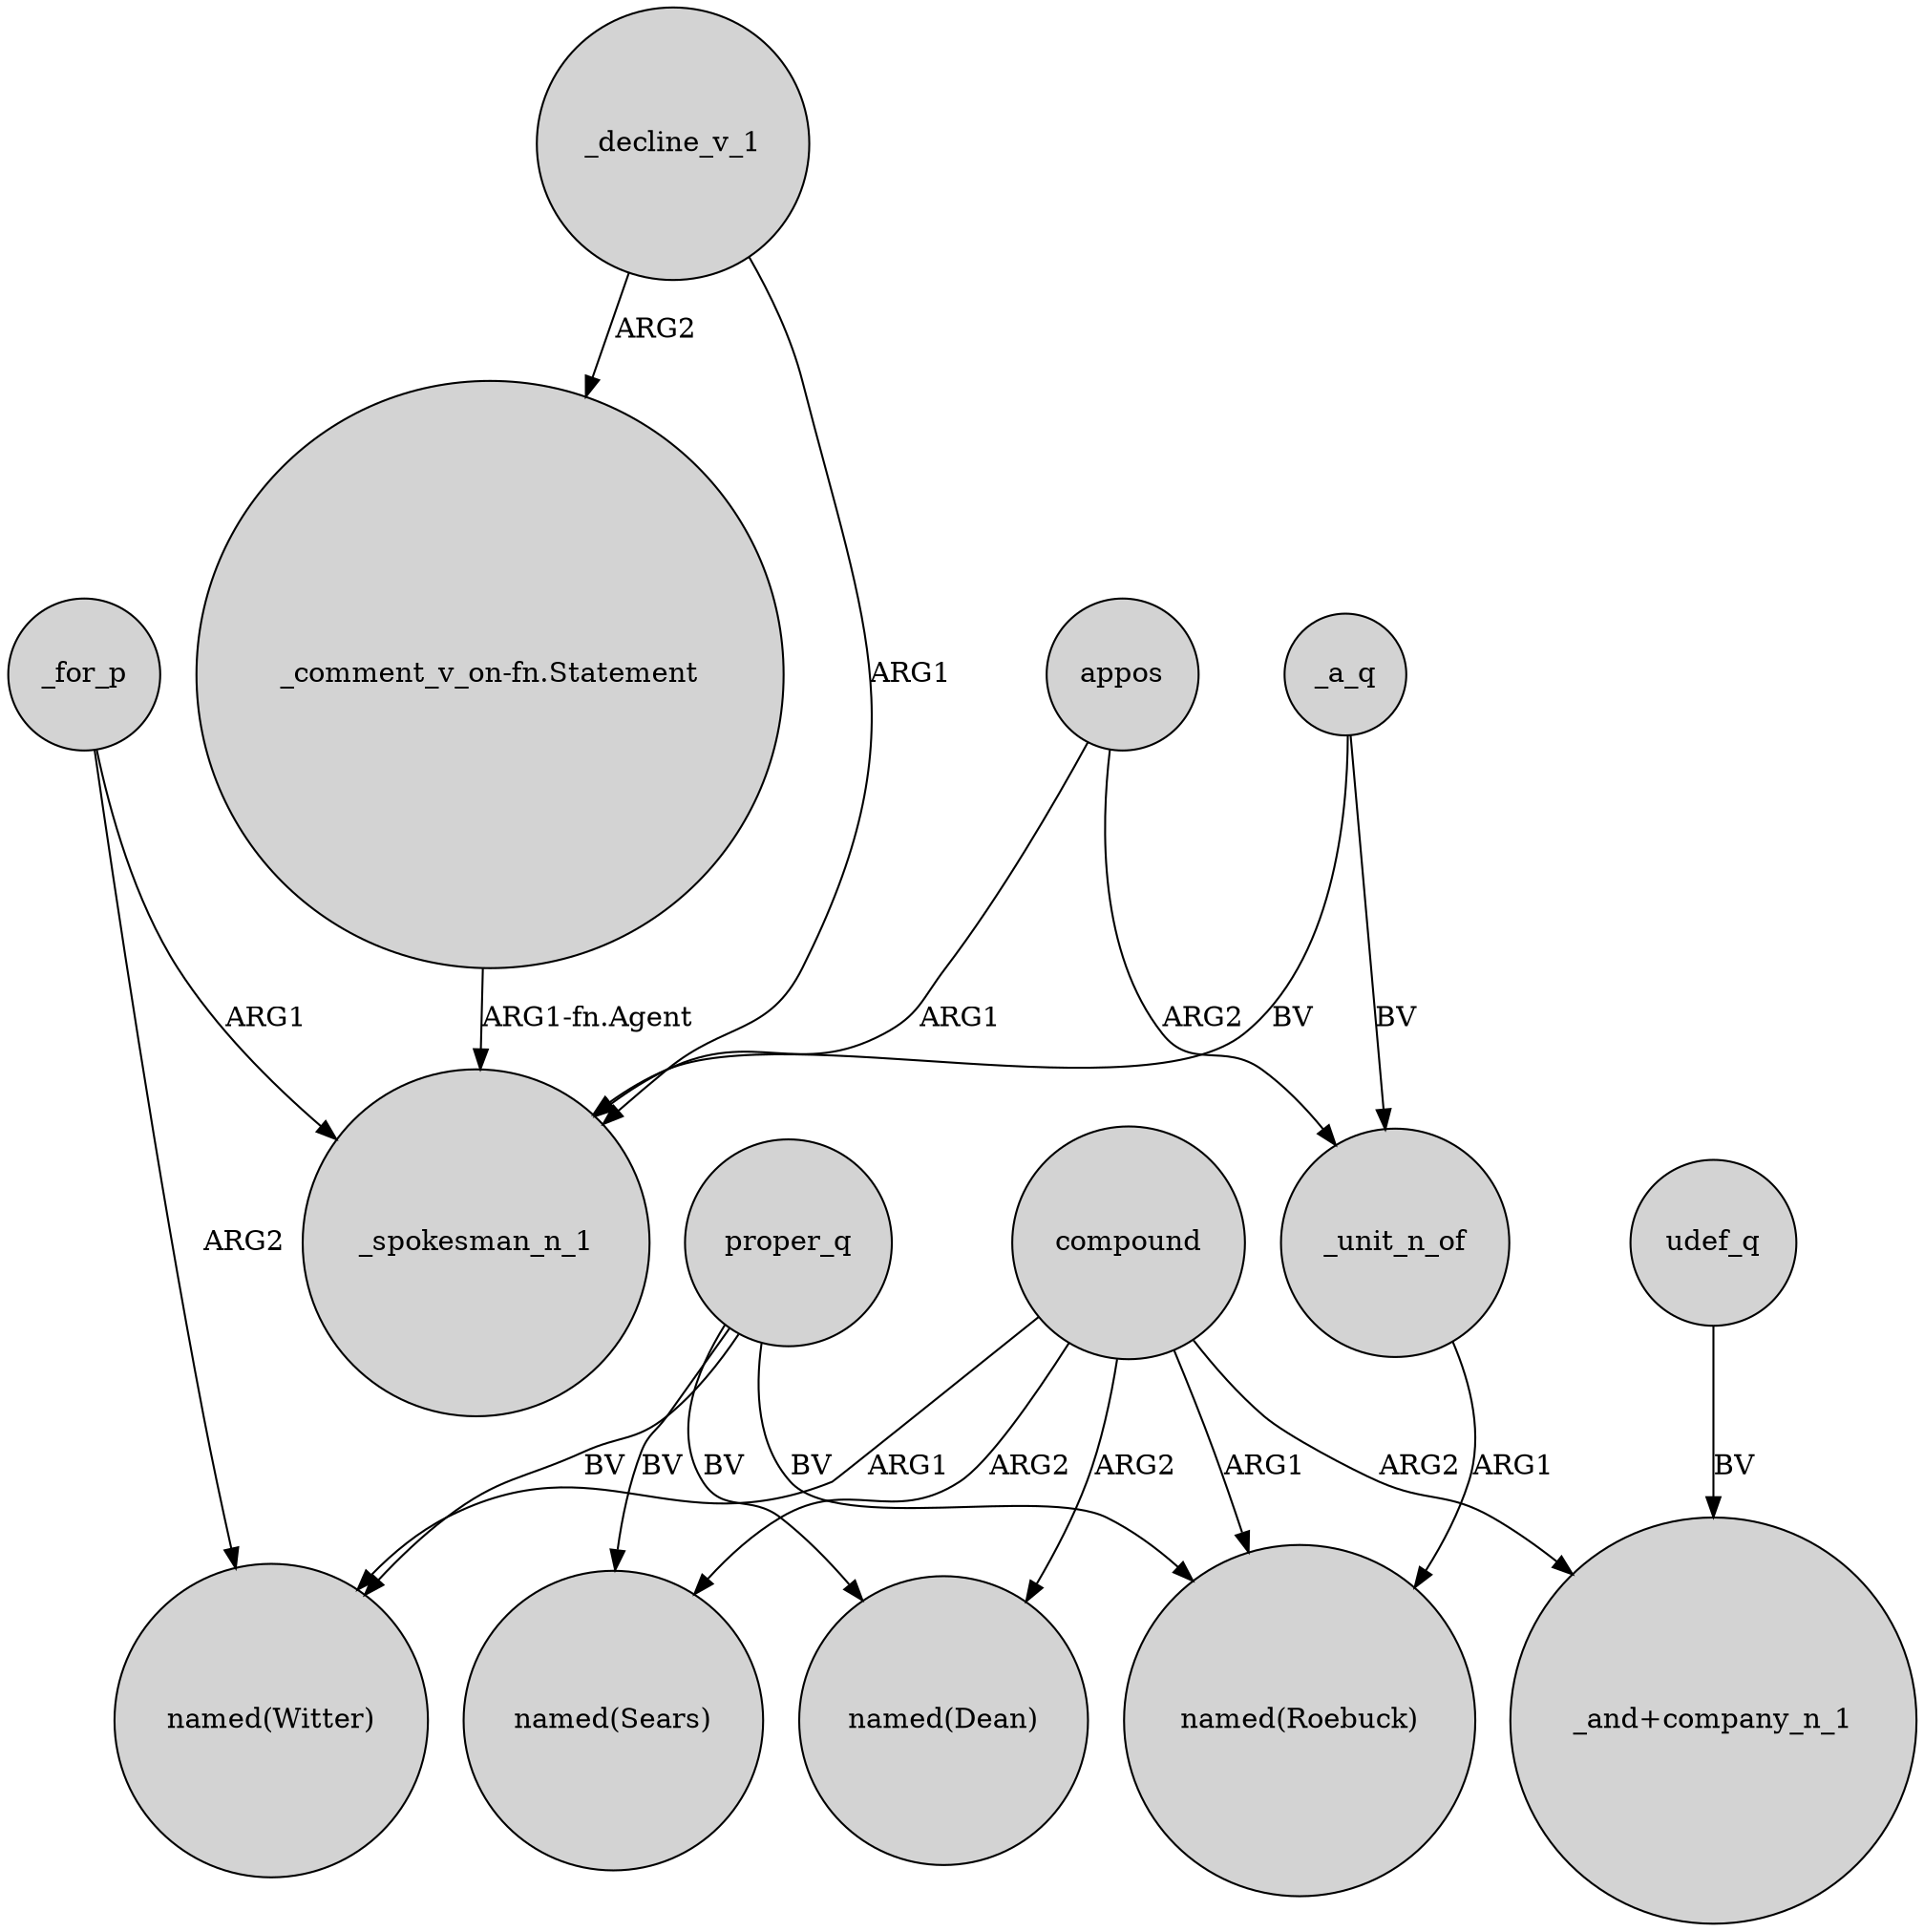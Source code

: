 digraph {
	node [shape=circle style=filled]
	_for_p -> _spokesman_n_1 [label=ARG1]
	compound -> "named(Sears)" [label=ARG2]
	_for_p -> "named(Witter)" [label=ARG2]
	_unit_n_of -> "named(Roebuck)" [label=ARG1]
	"_comment_v_on-fn.Statement" -> _spokesman_n_1 [label="ARG1-fn.Agent"]
	compound -> "named(Roebuck)" [label=ARG1]
	compound -> "named(Dean)" [label=ARG2]
	_decline_v_1 -> "_comment_v_on-fn.Statement" [label=ARG2]
	_decline_v_1 -> _spokesman_n_1 [label=ARG1]
	compound -> "named(Witter)" [label=ARG1]
	proper_q -> "named(Sears)" [label=BV]
	proper_q -> "named(Witter)" [label=BV]
	compound -> "_and+company_n_1" [label=ARG2]
	_a_q -> _unit_n_of [label=BV]
	appos -> _spokesman_n_1 [label=ARG1]
	udef_q -> "_and+company_n_1" [label=BV]
	_a_q -> _spokesman_n_1 [label=BV]
	proper_q -> "named(Roebuck)" [label=BV]
	proper_q -> "named(Dean)" [label=BV]
	appos -> _unit_n_of [label=ARG2]
}
